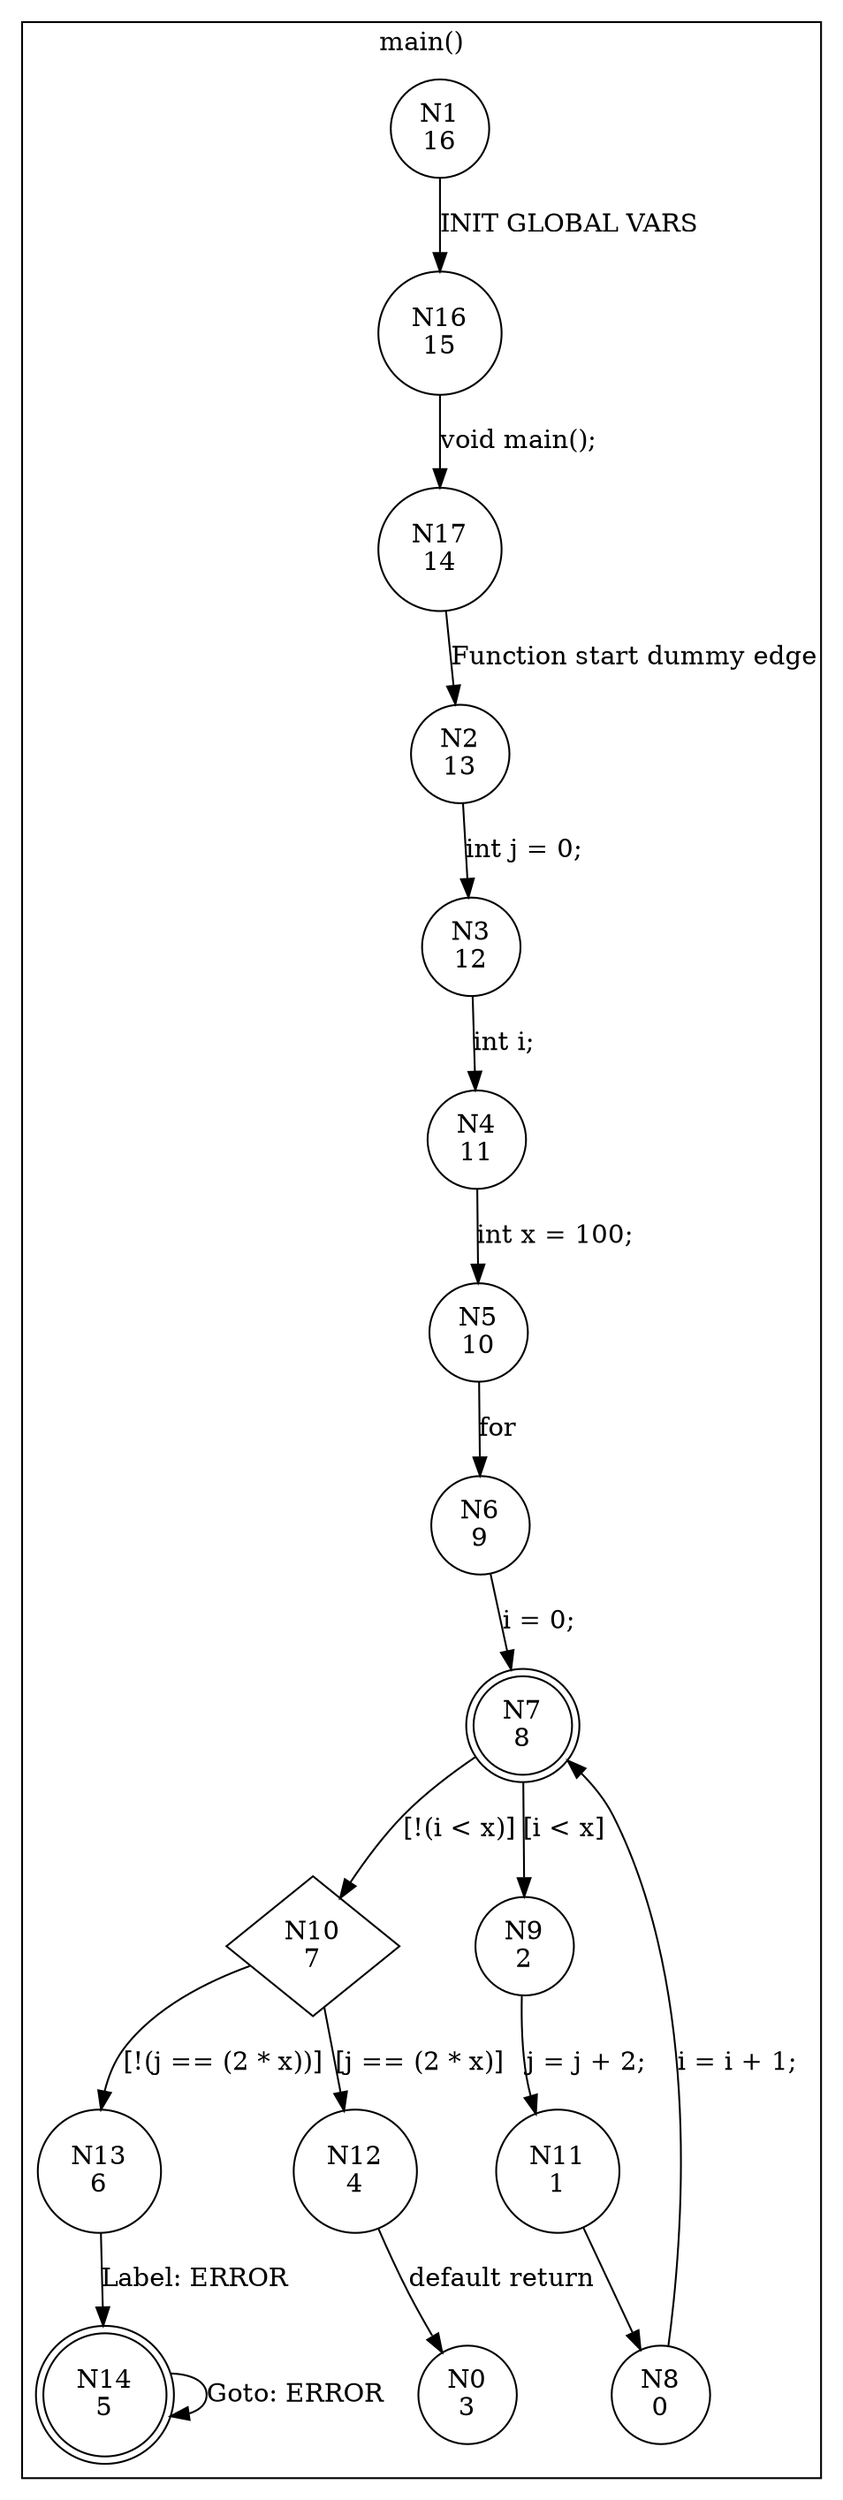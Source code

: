 digraph CFA {
1 [shape="circle" label="N1\n16"]
16 [shape="circle" label="N16\n15"]
17 [shape="circle" label="N17\n14"]
2 [shape="circle" label="N2\n13"]
3 [shape="circle" label="N3\n12"]
4 [shape="circle" label="N4\n11"]
5 [shape="circle" label="N5\n10"]
6 [shape="circle" label="N6\n9"]
7 [shape="doublecircle" label="N7\n8"]
10 [shape="diamond" label="N10\n7"]
13 [shape="circle" label="N13\n6"]
14 [shape="doublecircle" label="N14\n5"]
12 [shape="circle" label="N12\n4"]
0 [shape="circle" label="N0\n3"]
9 [shape="circle" label="N9\n2"]
11 [shape="circle" label="N11\n1"]
8 [shape="circle" label="N8\n0"]
node [shape="circle"]
subgraph cluster_main {
label="main()"
1 -> 16 [label="INIT GLOBAL VARS"]
16 -> 17 [label="void main();"]
17 -> 2 [label="Function start dummy edge"]
2 -> 3 [label="int j = 0;"]
3 -> 4 [label="int i;"]
4 -> 5 [label="int x = 100;"]
5 -> 6 [label="for"]
6 -> 7 [label="i = 0;"]
7 -> 9 [label="[i < x]"]
7 -> 10 [label="[!(i < x)]"]
10 -> 12 [label="[j == (2 * x)]"]
10 -> 13 [label="[!(j == (2 * x))]"]
13 -> 14 [label="Label: ERROR"]
14 -> 14 [label="Goto: ERROR"]
12 -> 0 [label="default return"]
9 -> 11 [label="j = j + 2;"]
11 -> 8 [label=""]
8 -> 7 [label="i = i + 1;"]}
}